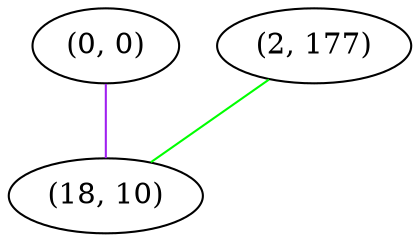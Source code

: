 graph "" {
"(0, 0)";
"(2, 177)";
"(18, 10)";
"(0, 0)" -- "(18, 10)"  [color=purple, key=0, weight=4];
"(2, 177)" -- "(18, 10)"  [color=green, key=0, weight=2];
}
